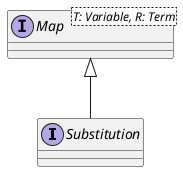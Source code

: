 @startuml
interface Substitution

interface Map<T: Variable, R: Term>

Map <|-- Substitution
@enduml